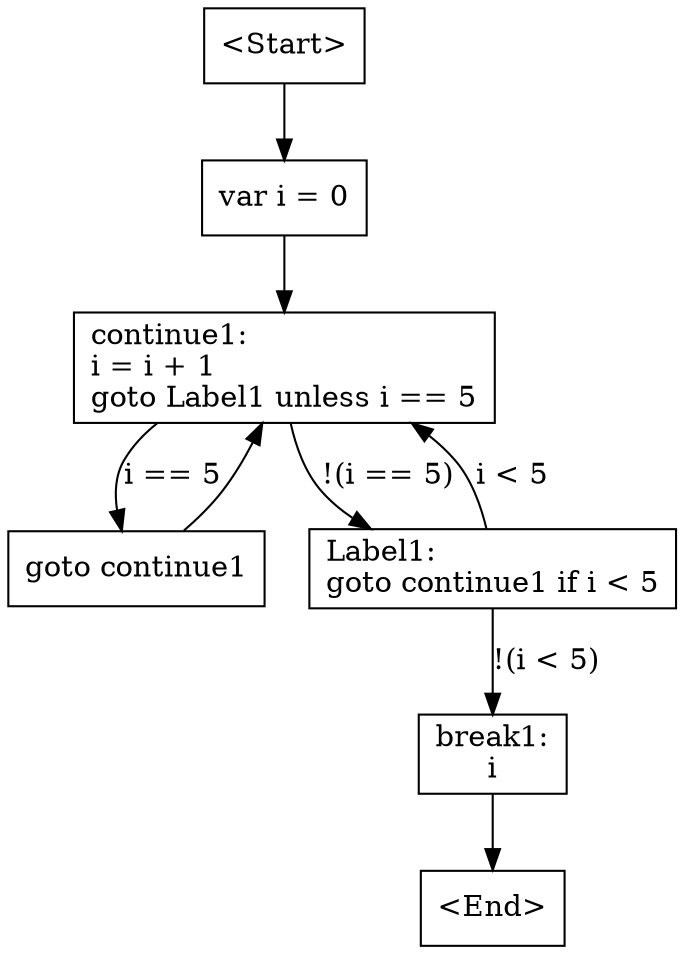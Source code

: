 digraph G {
    N0 [label = "<Start>", shape = box]
    N1 [label = "var i = 0", shape = box]
    N2 [label = "continue1:\li = i + 1\lgoto Label1 unless i == 5", shape = box]
    N3 [label = "goto continue1", shape = box]
    N4 [label = "Label1:\lgoto continue1 if i < 5", shape = box]
    N5 [label = "break1:\li", shape = box]
    N6 [label = "<End>", shape = box]
    N0 -> N1 [label = ""]
    N1 -> N2 [label = ""]
    N2 -> N4 [label = "!(i == 5)"]
    N2 -> N3 [label = "i == 5"]
    N3 -> N2 [label = ""]
    N4 -> N2 [label = "i < 5"]
    N4 -> N5 [label = "!(i < 5)"]
    N5 -> N6 [label = ""]
}

